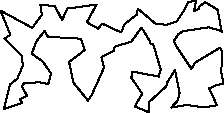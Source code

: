 unitsize(0.001cm);
draw((3140,1401)--(3058,1276));
draw((3058,1276)--(3133,1143));
draw((3133,1143)--(3370,791));
draw((3370,791)--(3438,901));
draw((3438,901)--(3876,1165));
draw((3876,1165)--(3918,1088));
draw((3918,1088)--(3896,742));
draw((3896,742)--(3938,516));
draw((3938,516)--(3829,513));
draw((3829,513)--(3684,445));
draw((3684,445)--(3821,147));
draw((3821,147)--(3595,111));
draw((3595,111)--(3292,152));
draw((3292,152)--(3017,108));
draw((3017,108)--(3060,155));
draw((3060,155)--(3123,217));
draw((3123,217)--(3162,367));
draw((3162,367)--(3084,748));
draw((3084,748)--(3084,774));
draw((3084,774)--(2938,543));
draw((2938,543)--(2929,485));
draw((2929,485)--(2614,195));
draw((2614,195)--(2630,20));
draw((2630,20)--(2372,127));
draw((2372,127)--(2503,352));
draw((2503,352)--(2310,635));
draw((2310,635)--(2330,741));
draw((2330,741)--(2800,653));
draw((2800,653)--(2801,695));
draw((2801,695)--(2830,775));
draw((2830,775)--(2698,1221));
draw((2698,1221)--(2639,1239));
draw((2639,1239)--(2642,1269));
draw((2642,1269)--(2489,1520));
draw((2489,1520)--(2312,1270));
draw((2312,1270)--(2030,1186));
draw((2030,1186)--(2009,1163));
draw((2009,1163)--(2000,1110));
draw((2000,1110)--(1782,995));
draw((1782,995)--(1829,812));
draw((1829,812)--(1612,328));
draw((1612,328)--(1538,224));
draw((1538,224)--(1517,266));
draw((1517,266)--(1286,550));
draw((1286,550)--(1213,910));
draw((1213,910)--(1490,1123));
draw((1490,1123)--(1423,1322));
draw((1423,1322)--(839,1355));
draw((839,1355)--(782,1462));
draw((782,1462)--(627,1261));
draw((627,1261)--(556,1056));
draw((556,1056)--(749,920));
draw((749,920)--(896,705));
draw((896,705)--(844,520));
draw((844,520)--(694,552));
draw((694,552)--(422,542));
draw((422,542)--(380,478));
draw((380,478)--(468,319));
draw((468,319)--(347,252));
draw((347,252)--(387,190));
draw((387,190)--(61,81));
draw((61,81)--(171,514));
draw((171,514)--(298,615));
draw((298,615)--(399,850));
draw((399,850)--(376,1018));
draw((376,1018)--(193,1210));
draw((193,1210)--(71,1323));
draw((71,1323)--(177,1390));
draw((177,1390)--(3,1817));
draw((3,1817)--(563,1513));
draw((563,1513)--(731,1741));
draw((731,1741)--(706,1925));
draw((706,1925)--(962,1895));
draw((962,1895)--(1090,1652));
draw((1090,1652)--(1182,1853));
draw((1182,1853)--(1697,1924));
draw((1697,1924)--(1526,1612));
draw((1526,1612)--(1729,1498));
draw((1729,1498)--(1794,1589));
draw((1794,1589)--(2132,1432));
draw((2132,1432)--(2191,1579));
draw((2191,1579)--(2408,1747));
draw((2408,1747)--(2426,1851));
draw((2426,1851)--(2741,1583));
draw((2741,1583)--(2937,1568));
draw((2937,1568)--(3114,1629));
draw((3114,1629)--(3245,1828));
draw((3245,1828)--(3317,1966));
draw((3317,1966)--(3453,1998));
draw((3453,1998)--(3417,1808));
draw((3417,1808)--(3507,1851));
draw((3507,1851)--(3515,1892));
draw((3515,1892)--(3611,1968));
draw((3611,1968)--(3782,1865));
draw((3782,1865)--(3834,1827));
draw((3834,1827)--(3904,1444));
draw((3904,1444)--(3858,1472));
draw((3858,1472)--(3675,1522));
draw((3675,1522)--(3220,1454));
draw((3220,1454)--(3140,1401));
